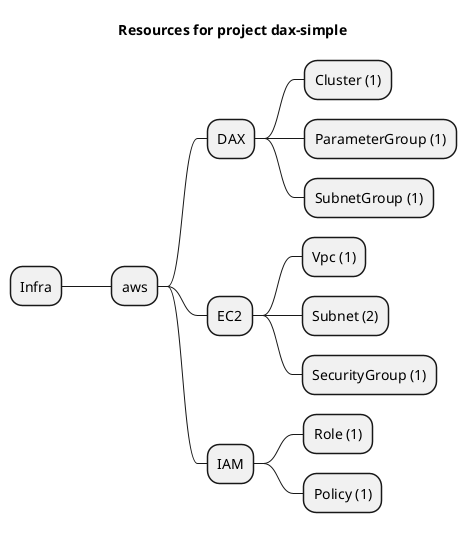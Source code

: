 @startmindmap
title Resources for project dax-simple
skinparam monochrome true
+ Infra
++ aws
+++ DAX
++++ Cluster (1)
++++ ParameterGroup (1)
++++ SubnetGroup (1)
+++ EC2
++++ Vpc (1)
++++ Subnet (2)
++++ SecurityGroup (1)
+++ IAM
++++ Role (1)
++++ Policy (1)
@endmindmap